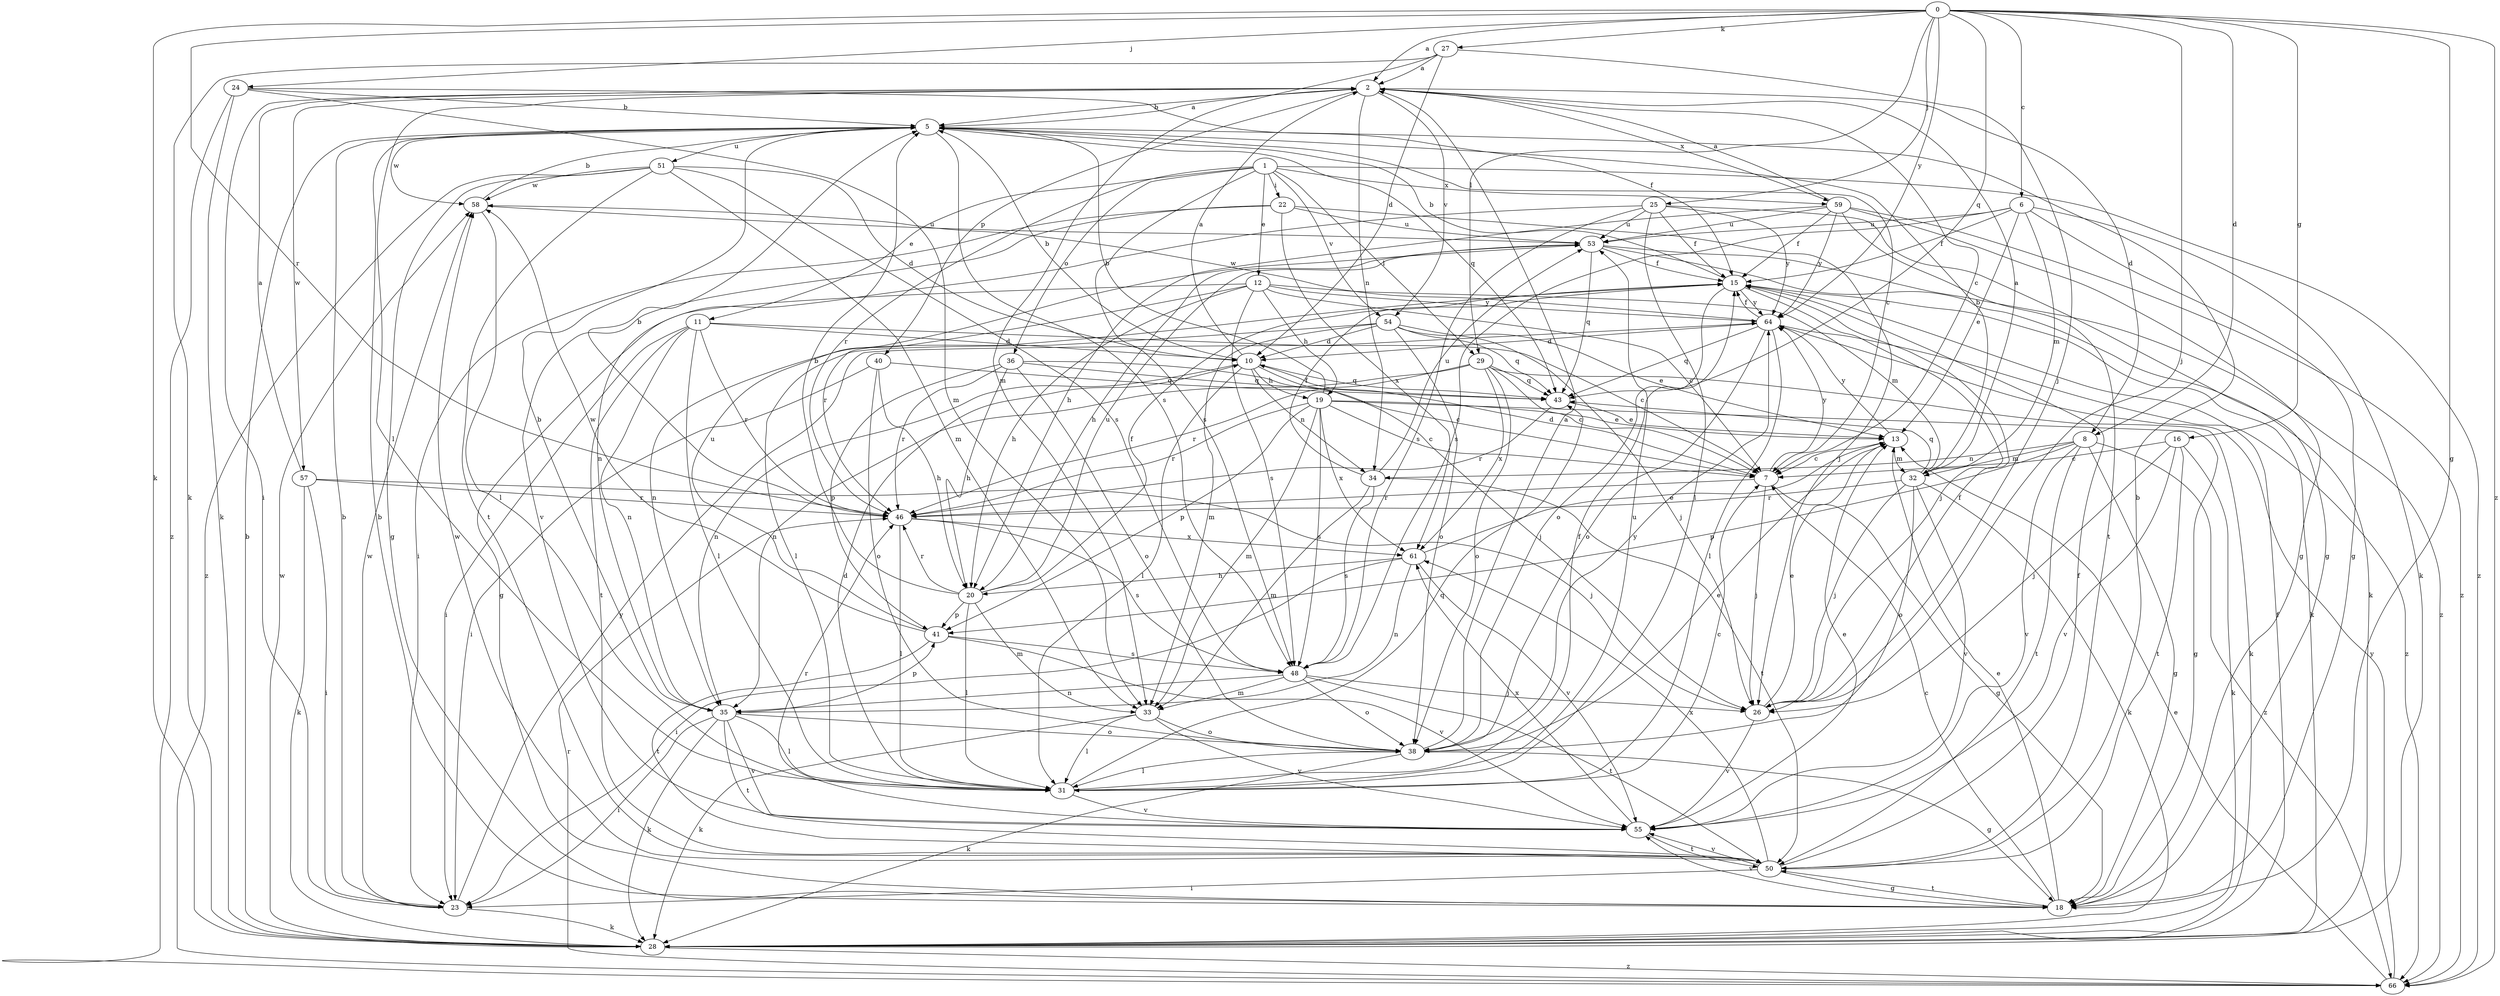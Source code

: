 strict digraph  {
0;
1;
2;
5;
6;
7;
8;
10;
11;
12;
13;
15;
16;
18;
19;
20;
22;
23;
24;
25;
26;
27;
28;
29;
31;
32;
33;
34;
35;
36;
38;
40;
41;
43;
46;
48;
50;
51;
53;
54;
55;
57;
58;
59;
61;
64;
66;
0 -> 2  [label=a];
0 -> 6  [label=c];
0 -> 8  [label=d];
0 -> 16  [label=g];
0 -> 18  [label=g];
0 -> 24  [label=j];
0 -> 25  [label=j];
0 -> 26  [label=j];
0 -> 27  [label=k];
0 -> 28  [label=k];
0 -> 29  [label=l];
0 -> 43  [label=q];
0 -> 46  [label=r];
0 -> 64  [label=y];
0 -> 66  [label=z];
1 -> 11  [label=e];
1 -> 12  [label=e];
1 -> 22  [label=i];
1 -> 29  [label=l];
1 -> 36  [label=o];
1 -> 46  [label=r];
1 -> 48  [label=s];
1 -> 54  [label=v];
1 -> 59  [label=x];
1 -> 66  [label=z];
2 -> 5  [label=b];
2 -> 7  [label=c];
2 -> 8  [label=d];
2 -> 23  [label=i];
2 -> 31  [label=l];
2 -> 34  [label=n];
2 -> 40  [label=p];
2 -> 54  [label=v];
2 -> 57  [label=w];
2 -> 59  [label=x];
5 -> 2  [label=a];
5 -> 7  [label=c];
5 -> 43  [label=q];
5 -> 48  [label=s];
5 -> 51  [label=u];
5 -> 58  [label=w];
6 -> 13  [label=e];
6 -> 15  [label=f];
6 -> 18  [label=g];
6 -> 28  [label=k];
6 -> 32  [label=m];
6 -> 48  [label=s];
6 -> 53  [label=u];
7 -> 10  [label=d];
7 -> 18  [label=g];
7 -> 26  [label=j];
7 -> 46  [label=r];
7 -> 64  [label=y];
8 -> 18  [label=g];
8 -> 32  [label=m];
8 -> 34  [label=n];
8 -> 41  [label=p];
8 -> 50  [label=t];
8 -> 55  [label=v];
8 -> 66  [label=z];
10 -> 2  [label=a];
10 -> 5  [label=b];
10 -> 19  [label=h];
10 -> 26  [label=j];
10 -> 31  [label=l];
10 -> 34  [label=n];
10 -> 35  [label=n];
10 -> 43  [label=q];
11 -> 7  [label=c];
11 -> 10  [label=d];
11 -> 23  [label=i];
11 -> 31  [label=l];
11 -> 35  [label=n];
11 -> 46  [label=r];
11 -> 50  [label=t];
12 -> 7  [label=c];
12 -> 18  [label=g];
12 -> 19  [label=h];
12 -> 20  [label=h];
12 -> 32  [label=m];
12 -> 35  [label=n];
12 -> 48  [label=s];
12 -> 64  [label=y];
13 -> 7  [label=c];
13 -> 32  [label=m];
13 -> 64  [label=y];
15 -> 5  [label=b];
15 -> 26  [label=j];
15 -> 28  [label=k];
15 -> 38  [label=o];
15 -> 46  [label=r];
15 -> 64  [label=y];
16 -> 7  [label=c];
16 -> 26  [label=j];
16 -> 28  [label=k];
16 -> 50  [label=t];
16 -> 55  [label=v];
18 -> 5  [label=b];
18 -> 7  [label=c];
18 -> 13  [label=e];
18 -> 50  [label=t];
18 -> 55  [label=v];
19 -> 5  [label=b];
19 -> 7  [label=c];
19 -> 13  [label=e];
19 -> 18  [label=g];
19 -> 33  [label=m];
19 -> 41  [label=p];
19 -> 46  [label=r];
19 -> 48  [label=s];
19 -> 61  [label=x];
20 -> 5  [label=b];
20 -> 15  [label=f];
20 -> 31  [label=l];
20 -> 33  [label=m];
20 -> 41  [label=p];
20 -> 46  [label=r];
20 -> 53  [label=u];
22 -> 23  [label=i];
22 -> 26  [label=j];
22 -> 53  [label=u];
22 -> 55  [label=v];
22 -> 61  [label=x];
23 -> 5  [label=b];
23 -> 28  [label=k];
23 -> 58  [label=w];
23 -> 64  [label=y];
24 -> 5  [label=b];
24 -> 15  [label=f];
24 -> 28  [label=k];
24 -> 33  [label=m];
24 -> 66  [label=z];
25 -> 15  [label=f];
25 -> 18  [label=g];
25 -> 31  [label=l];
25 -> 35  [label=n];
25 -> 48  [label=s];
25 -> 53  [label=u];
25 -> 64  [label=y];
26 -> 13  [label=e];
26 -> 15  [label=f];
26 -> 55  [label=v];
27 -> 2  [label=a];
27 -> 10  [label=d];
27 -> 26  [label=j];
27 -> 28  [label=k];
27 -> 33  [label=m];
28 -> 5  [label=b];
28 -> 15  [label=f];
28 -> 58  [label=w];
28 -> 66  [label=z];
29 -> 7  [label=c];
29 -> 28  [label=k];
29 -> 35  [label=n];
29 -> 38  [label=o];
29 -> 43  [label=q];
29 -> 46  [label=r];
29 -> 61  [label=x];
31 -> 7  [label=c];
31 -> 10  [label=d];
31 -> 15  [label=f];
31 -> 43  [label=q];
31 -> 53  [label=u];
31 -> 55  [label=v];
32 -> 2  [label=a];
32 -> 5  [label=b];
32 -> 26  [label=j];
32 -> 28  [label=k];
32 -> 38  [label=o];
32 -> 43  [label=q];
32 -> 46  [label=r];
32 -> 55  [label=v];
33 -> 28  [label=k];
33 -> 31  [label=l];
33 -> 38  [label=o];
33 -> 55  [label=v];
34 -> 15  [label=f];
34 -> 33  [label=m];
34 -> 48  [label=s];
34 -> 50  [label=t];
34 -> 53  [label=u];
35 -> 5  [label=b];
35 -> 23  [label=i];
35 -> 28  [label=k];
35 -> 31  [label=l];
35 -> 38  [label=o];
35 -> 41  [label=p];
35 -> 50  [label=t];
35 -> 55  [label=v];
36 -> 7  [label=c];
36 -> 20  [label=h];
36 -> 38  [label=o];
36 -> 41  [label=p];
36 -> 43  [label=q];
36 -> 46  [label=r];
38 -> 2  [label=a];
38 -> 13  [label=e];
38 -> 18  [label=g];
38 -> 28  [label=k];
38 -> 31  [label=l];
38 -> 64  [label=y];
40 -> 20  [label=h];
40 -> 23  [label=i];
40 -> 38  [label=o];
40 -> 43  [label=q];
41 -> 48  [label=s];
41 -> 50  [label=t];
41 -> 53  [label=u];
41 -> 55  [label=v];
41 -> 58  [label=w];
43 -> 13  [label=e];
43 -> 46  [label=r];
46 -> 5  [label=b];
46 -> 31  [label=l];
46 -> 48  [label=s];
46 -> 61  [label=x];
48 -> 26  [label=j];
48 -> 33  [label=m];
48 -> 35  [label=n];
48 -> 38  [label=o];
48 -> 50  [label=t];
50 -> 5  [label=b];
50 -> 15  [label=f];
50 -> 18  [label=g];
50 -> 23  [label=i];
50 -> 55  [label=v];
50 -> 58  [label=w];
50 -> 61  [label=x];
51 -> 10  [label=d];
51 -> 18  [label=g];
51 -> 33  [label=m];
51 -> 48  [label=s];
51 -> 50  [label=t];
51 -> 58  [label=w];
51 -> 66  [label=z];
53 -> 15  [label=f];
53 -> 20  [label=h];
53 -> 28  [label=k];
53 -> 43  [label=q];
53 -> 66  [label=z];
54 -> 10  [label=d];
54 -> 13  [label=e];
54 -> 26  [label=j];
54 -> 31  [label=l];
54 -> 33  [label=m];
54 -> 38  [label=o];
54 -> 43  [label=q];
55 -> 13  [label=e];
55 -> 46  [label=r];
55 -> 50  [label=t];
55 -> 61  [label=x];
57 -> 2  [label=a];
57 -> 23  [label=i];
57 -> 26  [label=j];
57 -> 28  [label=k];
57 -> 46  [label=r];
58 -> 5  [label=b];
58 -> 31  [label=l];
58 -> 53  [label=u];
59 -> 2  [label=a];
59 -> 15  [label=f];
59 -> 18  [label=g];
59 -> 20  [label=h];
59 -> 50  [label=t];
59 -> 53  [label=u];
59 -> 64  [label=y];
59 -> 66  [label=z];
61 -> 13  [label=e];
61 -> 20  [label=h];
61 -> 23  [label=i];
61 -> 35  [label=n];
61 -> 55  [label=v];
64 -> 10  [label=d];
64 -> 15  [label=f];
64 -> 31  [label=l];
64 -> 38  [label=o];
64 -> 43  [label=q];
64 -> 58  [label=w];
64 -> 66  [label=z];
66 -> 13  [label=e];
66 -> 46  [label=r];
66 -> 64  [label=y];
}
